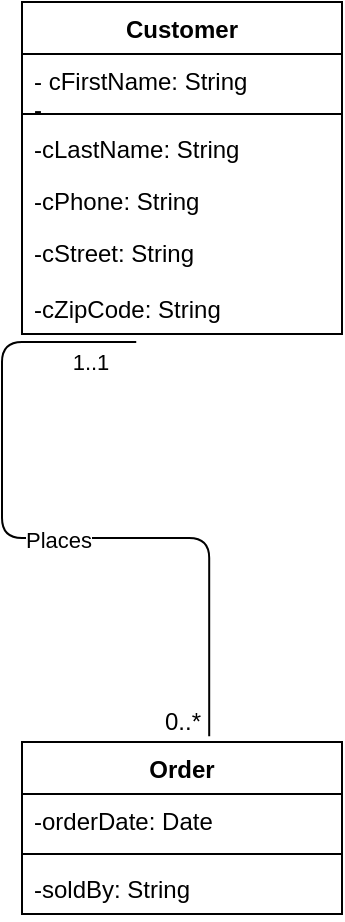 <mxfile version="15.0.3" type="device"><diagram id="bCJiP05YI1rI2QUguU16" name="Page-1"><mxGraphModel dx="1278" dy="578" grid="1" gridSize="10" guides="1" tooltips="1" connect="1" arrows="1" fold="1" page="1" pageScale="1" pageWidth="850" pageHeight="1100" math="0" shadow="0"><root><mxCell id="0"/><mxCell id="1" parent="0"/><mxCell id="WDvyS9a-zIgvcSlSDU4q-1" value="Customer" style="swimlane;fontStyle=1;align=center;verticalAlign=top;childLayout=stackLayout;horizontal=1;startSize=26;horizontalStack=0;resizeParent=1;resizeParentMax=0;resizeLast=0;collapsible=1;marginBottom=0;" vertex="1" parent="1"><mxGeometry x="90" y="160" width="160" height="166" as="geometry"/></mxCell><mxCell id="WDvyS9a-zIgvcSlSDU4q-2" value="- cFirstName: String&#10;-" style="text;strokeColor=none;fillColor=none;align=left;verticalAlign=top;spacingLeft=4;spacingRight=4;overflow=hidden;rotatable=0;points=[[0,0.5],[1,0.5]];portConstraint=eastwest;" vertex="1" parent="WDvyS9a-zIgvcSlSDU4q-1"><mxGeometry y="26" width="160" height="26" as="geometry"/></mxCell><mxCell id="WDvyS9a-zIgvcSlSDU4q-3" value="" style="line;strokeWidth=1;fillColor=none;align=left;verticalAlign=middle;spacingTop=-1;spacingLeft=3;spacingRight=3;rotatable=0;labelPosition=right;points=[];portConstraint=eastwest;" vertex="1" parent="WDvyS9a-zIgvcSlSDU4q-1"><mxGeometry y="52" width="160" height="8" as="geometry"/></mxCell><mxCell id="WDvyS9a-zIgvcSlSDU4q-4" value="-cLastName: String" style="text;strokeColor=none;fillColor=none;align=left;verticalAlign=top;spacingLeft=4;spacingRight=4;overflow=hidden;rotatable=0;points=[[0,0.5],[1,0.5]];portConstraint=eastwest;" vertex="1" parent="WDvyS9a-zIgvcSlSDU4q-1"><mxGeometry y="60" width="160" height="26" as="geometry"/></mxCell><mxCell id="WDvyS9a-zIgvcSlSDU4q-23" value="-cPhone: String" style="text;strokeColor=none;fillColor=none;align=left;verticalAlign=top;spacingLeft=4;spacingRight=4;overflow=hidden;rotatable=0;points=[[0,0.5],[1,0.5]];portConstraint=eastwest;" vertex="1" parent="WDvyS9a-zIgvcSlSDU4q-1"><mxGeometry y="86" width="160" height="26" as="geometry"/></mxCell><mxCell id="WDvyS9a-zIgvcSlSDU4q-24" value="-cStreet: String" style="text;strokeColor=none;fillColor=none;align=left;verticalAlign=top;spacingLeft=4;spacingRight=4;overflow=hidden;rotatable=0;points=[[0,0.5],[1,0.5]];portConstraint=eastwest;" vertex="1" parent="WDvyS9a-zIgvcSlSDU4q-1"><mxGeometry y="112" width="160" height="28" as="geometry"/></mxCell><mxCell id="WDvyS9a-zIgvcSlSDU4q-25" value="-cZipCode: String" style="text;strokeColor=none;fillColor=none;align=left;verticalAlign=top;spacingLeft=4;spacingRight=4;overflow=hidden;rotatable=0;points=[[0,0.5],[1,0.5]];portConstraint=eastwest;" vertex="1" parent="WDvyS9a-zIgvcSlSDU4q-1"><mxGeometry y="140" width="160" height="26" as="geometry"/></mxCell><mxCell id="WDvyS9a-zIgvcSlSDU4q-27" value="Order" style="swimlane;fontStyle=1;align=center;verticalAlign=top;childLayout=stackLayout;horizontal=1;startSize=26;horizontalStack=0;resizeParent=1;resizeParentMax=0;resizeLast=0;collapsible=1;marginBottom=0;" vertex="1" parent="1"><mxGeometry x="90" y="530" width="160" height="86" as="geometry"/></mxCell><mxCell id="WDvyS9a-zIgvcSlSDU4q-28" value="-orderDate: Date" style="text;strokeColor=none;fillColor=none;align=left;verticalAlign=top;spacingLeft=4;spacingRight=4;overflow=hidden;rotatable=0;points=[[0,0.5],[1,0.5]];portConstraint=eastwest;" vertex="1" parent="WDvyS9a-zIgvcSlSDU4q-27"><mxGeometry y="26" width="160" height="26" as="geometry"/></mxCell><mxCell id="WDvyS9a-zIgvcSlSDU4q-29" value="" style="line;strokeWidth=1;fillColor=none;align=left;verticalAlign=middle;spacingTop=-1;spacingLeft=3;spacingRight=3;rotatable=0;labelPosition=right;points=[];portConstraint=eastwest;" vertex="1" parent="WDvyS9a-zIgvcSlSDU4q-27"><mxGeometry y="52" width="160" height="8" as="geometry"/></mxCell><mxCell id="WDvyS9a-zIgvcSlSDU4q-30" value="-soldBy: String" style="text;strokeColor=none;fillColor=none;align=left;verticalAlign=top;spacingLeft=4;spacingRight=4;overflow=hidden;rotatable=0;points=[[0,0.5],[1,0.5]];portConstraint=eastwest;" vertex="1" parent="WDvyS9a-zIgvcSlSDU4q-27"><mxGeometry y="60" width="160" height="26" as="geometry"/></mxCell><mxCell id="WDvyS9a-zIgvcSlSDU4q-47" value="" style="endArrow=none;html=1;edgeStyle=orthogonalEdgeStyle;entryX=0.585;entryY=-0.033;entryDx=0;entryDy=0;entryPerimeter=0;exitX=0.357;exitY=1.154;exitDx=0;exitDy=0;exitPerimeter=0;" edge="1" parent="1" source="WDvyS9a-zIgvcSlSDU4q-25" target="WDvyS9a-zIgvcSlSDU4q-27"><mxGeometry relative="1" as="geometry"><mxPoint x="140" y="390" as="sourcePoint"/><mxPoint x="380" y="450" as="targetPoint"/></mxGeometry></mxCell><mxCell id="WDvyS9a-zIgvcSlSDU4q-51" value="1..1" style="edgeLabel;html=1;align=center;verticalAlign=middle;resizable=0;points=[];" vertex="1" connectable="0" parent="WDvyS9a-zIgvcSlSDU4q-47"><mxGeometry x="-0.871" y="10" relative="1" as="geometry"><mxPoint as="offset"/></mxGeometry></mxCell><mxCell id="WDvyS9a-zIgvcSlSDU4q-52" value="Places" style="edgeLabel;html=1;align=center;verticalAlign=middle;resizable=0;points=[];" vertex="1" connectable="0" parent="WDvyS9a-zIgvcSlSDU4q-47"><mxGeometry x="0.108" y="-1" relative="1" as="geometry"><mxPoint x="-11" as="offset"/></mxGeometry></mxCell><mxCell id="WDvyS9a-zIgvcSlSDU4q-50" value="0..*" style="text;html=1;align=center;verticalAlign=middle;resizable=0;points=[];autosize=1;strokeColor=none;" vertex="1" parent="1"><mxGeometry x="155" y="510" width="30" height="20" as="geometry"/></mxCell></root></mxGraphModel></diagram></mxfile>